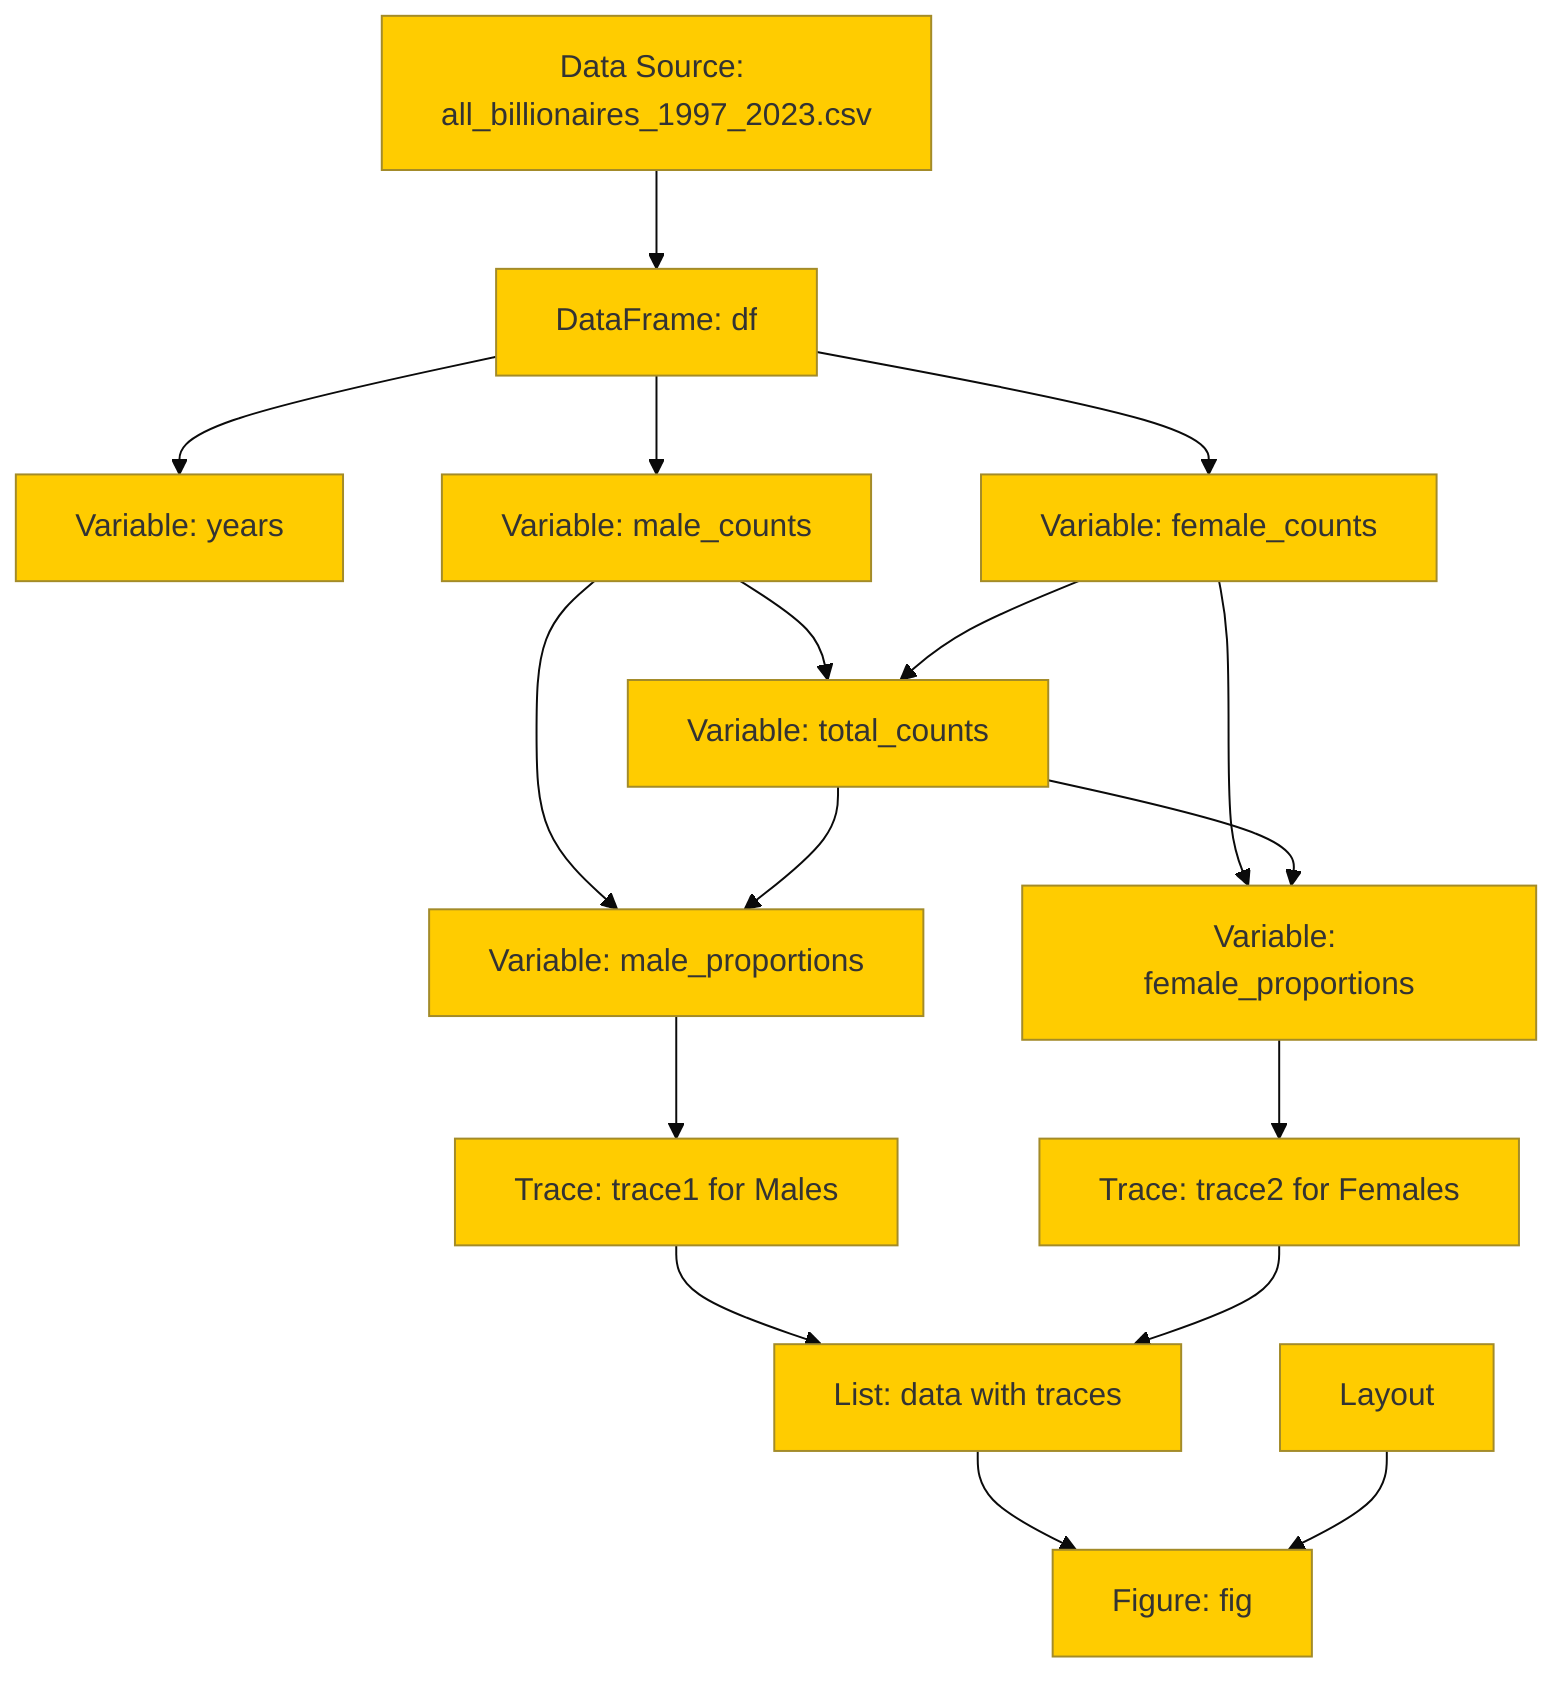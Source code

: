 %%{init: {'theme': 'base', 'themeVariables': {'primaryColor': '#ffcc00', 'edgeLabelBackground':'#ffffff', 'tertiaryColor': '#ffffe0'}}}%%
flowchart TD
    A["Data Source: all_billionaires_1997_2023.csv"]
    %% Node for reading the CSV file
    B["DataFrame: df"]
    %% Node representing the DataFrame which contains all data from the CSV
    C["Variable: years"]
    %% Node for extracting unique years
    D["Variable: male_counts"]
    %% Node for yearly male counts
    E["Variable: female_counts"]
    %% Node for yearly female counts
    F["Variable: total_counts"]
    %% Node for total counts annually
    G["Variable: male_proportions"]
    %% Node for calculating male proportions
    H["Variable: female_proportions"]
    %% Node for calculating female proportions
    I["Trace: trace1 for Males"]
    %% Node for Plotly trace of male counts/proportions
    J["Trace: trace2 for Females"]
    %% Node for Plotly trace of female counts/proportions
    K["List: data with traces"]
    %% Node for list of traces used to create figures
    L["Layout"]
    %% Node for layout configuration in Plotly
    M["Figure: fig"]
    %% Node for final Plotly figure object

    A --> B
    B --> C
    B --> D
    B --> E
    D --> F
    E --> F
    D --> G
    F --> G
    E --> H
    F --> H
    G --> I
    H --> J
    I --> K
    J --> K
    K --> M
    L --> M
